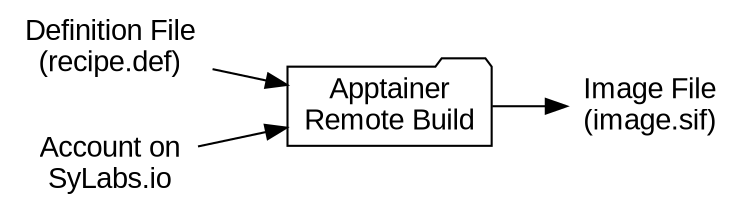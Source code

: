 digraph Apptainer {
    rankdir=LR; // Set direction from left to right
    node [fontname="Arial", fontsize=14, shape="plaintext"];
    edge [fontname="Arial", fontsize=14, center="true"];

    Input_Definition_File [label="Definition File\n(recipe.def)"];
    Input_Optional_Files [label="Account on\nSyLabs.io"];
    Output_Image_File [label="Image File\n(image.sif)"];

    Apptainer [label="Apptainer\nRemote Build", fillcolor="lightblue", fontname="Arial", shape="folder"];

    Input_Definition_File -> Apptainer;
    Input_Optional_Files -> Apptainer;
    Apptainer -> Output_Image_File;
}
